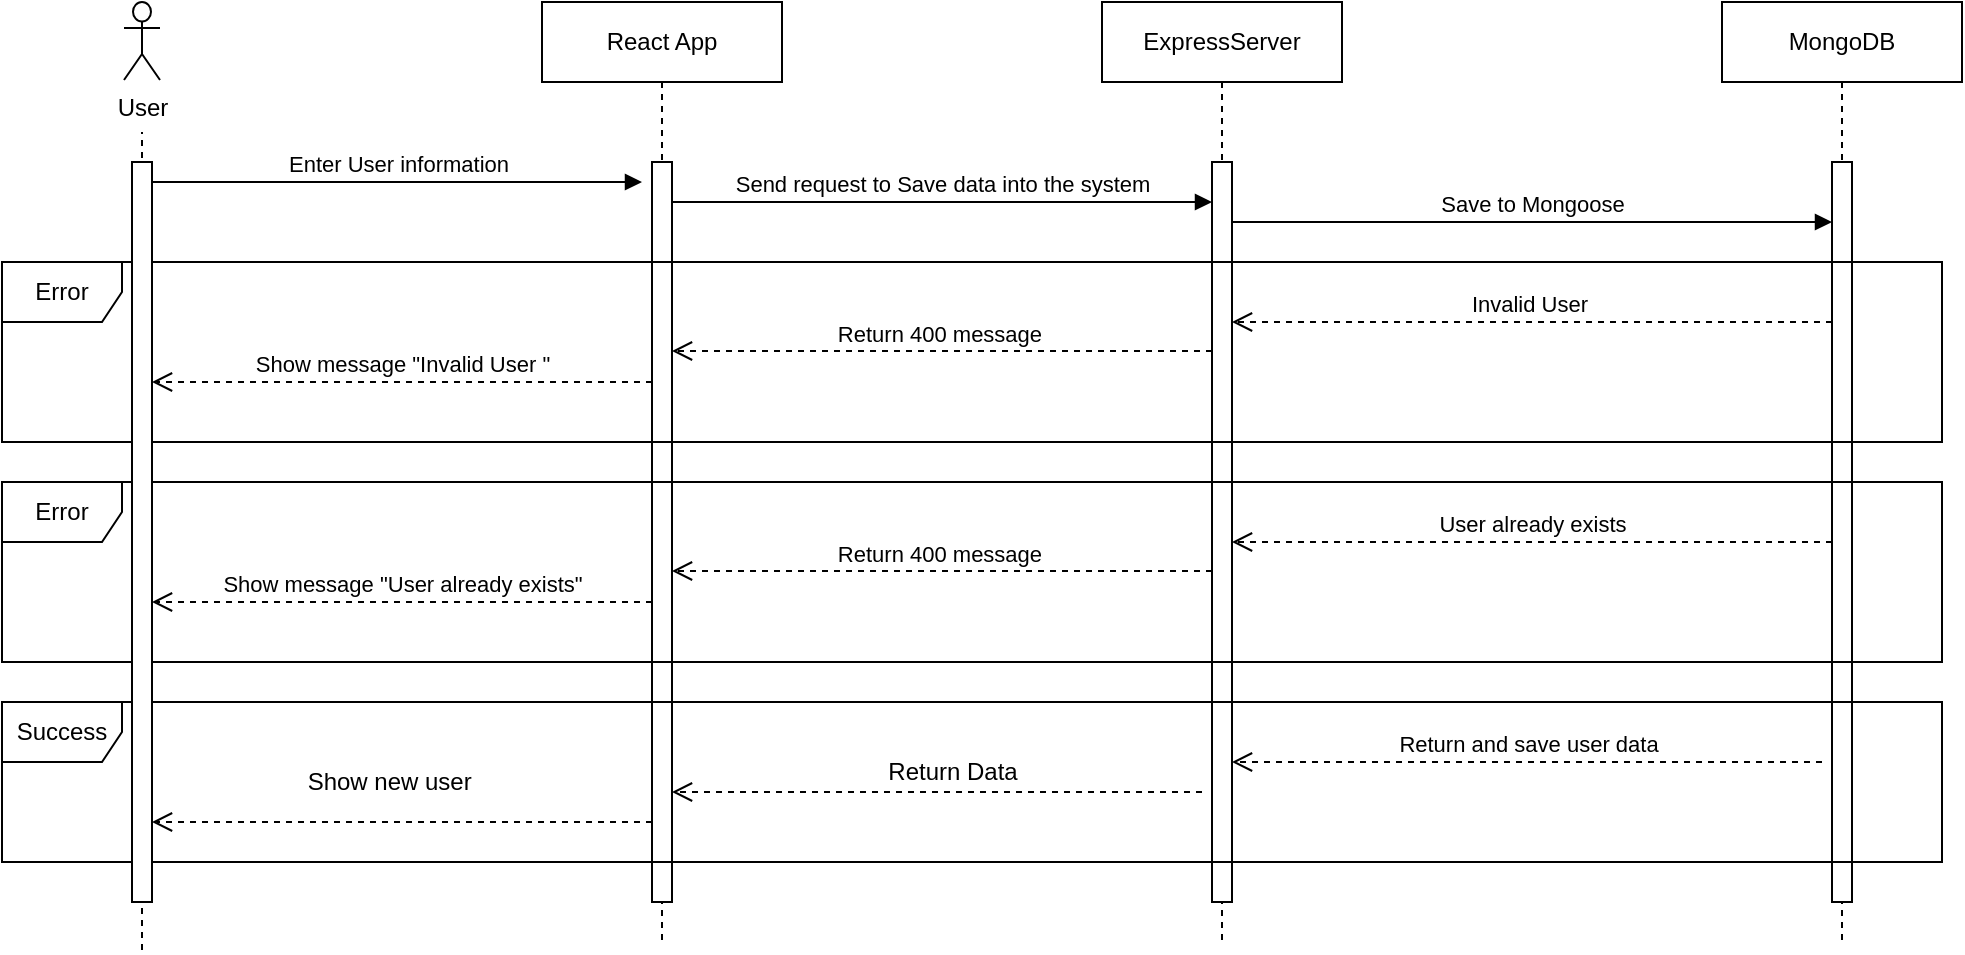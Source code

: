 <mxfile version="24.6.4" type="device" pages="3">
  <diagram name="Register" id="yMp4Iny8yhXQXn8x2ECQ">
    <mxGraphModel dx="493" dy="311" grid="0" gridSize="10" guides="1" tooltips="1" connect="1" arrows="1" fold="1" page="1" pageScale="1" pageWidth="1654" pageHeight="1169" math="0" shadow="0">
      <root>
        <mxCell id="0" />
        <mxCell id="1" parent="0" />
        <mxCell id="mkdkeC1Thzjb7Dv0HHSO-1" value="React App" style="shape=umlLifeline;perimeter=lifelinePerimeter;whiteSpace=wrap;html=1;container=1;dropTarget=0;collapsible=0;recursiveResize=0;outlineConnect=0;portConstraint=eastwest;newEdgeStyle={&quot;curved&quot;:0,&quot;rounded&quot;:0};" parent="1" vertex="1">
          <mxGeometry x="360" y="40" width="120" height="470" as="geometry" />
        </mxCell>
        <mxCell id="mkdkeC1Thzjb7Dv0HHSO-10" value="" style="html=1;points=[[0,0,0,0,5],[0,1,0,0,-5],[1,0,0,0,5],[1,1,0,0,-5]];perimeter=orthogonalPerimeter;outlineConnect=0;targetShapes=umlLifeline;portConstraint=eastwest;newEdgeStyle={&quot;curved&quot;:0,&quot;rounded&quot;:0};" parent="mkdkeC1Thzjb7Dv0HHSO-1" vertex="1">
          <mxGeometry x="55" y="80" width="10" height="370" as="geometry" />
        </mxCell>
        <mxCell id="mkdkeC1Thzjb7Dv0HHSO-3" value="ExpressServer" style="shape=umlLifeline;perimeter=lifelinePerimeter;whiteSpace=wrap;html=1;container=1;dropTarget=0;collapsible=0;recursiveResize=0;outlineConnect=0;portConstraint=eastwest;newEdgeStyle={&quot;curved&quot;:0,&quot;rounded&quot;:0};" parent="1" vertex="1">
          <mxGeometry x="640" y="40" width="120" height="470" as="geometry" />
        </mxCell>
        <mxCell id="mkdkeC1Thzjb7Dv0HHSO-11" value="" style="html=1;points=[[0,0,0,0,5],[0,1,0,0,-5],[1,0,0,0,5],[1,1,0,0,-5]];perimeter=orthogonalPerimeter;outlineConnect=0;targetShapes=umlLifeline;portConstraint=eastwest;newEdgeStyle={&quot;curved&quot;:0,&quot;rounded&quot;:0};" parent="mkdkeC1Thzjb7Dv0HHSO-3" vertex="1">
          <mxGeometry x="55" y="80" width="10" height="370" as="geometry" />
        </mxCell>
        <mxCell id="mkdkeC1Thzjb7Dv0HHSO-5" value="MongoDB" style="shape=umlLifeline;perimeter=lifelinePerimeter;whiteSpace=wrap;html=1;container=1;dropTarget=0;collapsible=0;recursiveResize=0;outlineConnect=0;portConstraint=eastwest;newEdgeStyle={&quot;curved&quot;:0,&quot;rounded&quot;:0};" parent="1" vertex="1">
          <mxGeometry x="950" y="40" width="120" height="470" as="geometry" />
        </mxCell>
        <mxCell id="mkdkeC1Thzjb7Dv0HHSO-12" value="" style="html=1;points=[[0,0,0,0,5],[0,1,0,0,-5],[1,0,0,0,5],[1,1,0,0,-5]];perimeter=orthogonalPerimeter;outlineConnect=0;targetShapes=umlLifeline;portConstraint=eastwest;newEdgeStyle={&quot;curved&quot;:0,&quot;rounded&quot;:0};" parent="mkdkeC1Thzjb7Dv0HHSO-5" vertex="1">
          <mxGeometry x="55" y="80" width="10" height="370" as="geometry" />
        </mxCell>
        <mxCell id="mkdkeC1Thzjb7Dv0HHSO-13" value="Enter User information" style="html=1;verticalAlign=bottom;endArrow=block;curved=0;rounded=0;" parent="1" source="mkdkeC1Thzjb7Dv0HHSO-6" edge="1">
          <mxGeometry width="80" relative="1" as="geometry">
            <mxPoint x="160" y="130" as="sourcePoint" />
            <mxPoint x="410" y="130" as="targetPoint" />
          </mxGeometry>
        </mxCell>
        <mxCell id="mkdkeC1Thzjb7Dv0HHSO-14" value="Send request to Save data into the system" style="html=1;verticalAlign=bottom;endArrow=block;curved=0;rounded=0;" parent="1" edge="1">
          <mxGeometry width="80" relative="1" as="geometry">
            <mxPoint x="425" y="140" as="sourcePoint" />
            <mxPoint x="695" y="140" as="targetPoint" />
          </mxGeometry>
        </mxCell>
        <mxCell id="mkdkeC1Thzjb7Dv0HHSO-15" value="Save to Mongoose" style="html=1;verticalAlign=bottom;endArrow=block;curved=0;rounded=0;" parent="1" edge="1">
          <mxGeometry width="80" relative="1" as="geometry">
            <mxPoint x="705" y="150" as="sourcePoint" />
            <mxPoint x="1005" y="150" as="targetPoint" />
          </mxGeometry>
        </mxCell>
        <mxCell id="mkdkeC1Thzjb7Dv0HHSO-16" value="Success" style="shape=umlFrame;whiteSpace=wrap;html=1;pointerEvents=0;" parent="1" vertex="1">
          <mxGeometry x="90" y="390" width="970" height="80" as="geometry" />
        </mxCell>
        <mxCell id="mkdkeC1Thzjb7Dv0HHSO-17" value="Invalid User&amp;nbsp;" style="html=1;verticalAlign=bottom;endArrow=open;dashed=1;endSize=8;curved=0;rounded=0;" parent="1" edge="1">
          <mxGeometry relative="1" as="geometry">
            <mxPoint x="1005" y="200" as="sourcePoint" />
            <mxPoint x="705" y="200" as="targetPoint" />
            <mxPoint as="offset" />
          </mxGeometry>
        </mxCell>
        <mxCell id="mkdkeC1Thzjb7Dv0HHSO-18" value="Return 400 message&amp;nbsp;" style="html=1;verticalAlign=bottom;endArrow=open;dashed=1;endSize=8;curved=0;rounded=0;" parent="1" edge="1">
          <mxGeometry relative="1" as="geometry">
            <mxPoint x="695" y="214.5" as="sourcePoint" />
            <mxPoint x="425" y="214.5" as="targetPoint" />
            <mxPoint as="offset" />
          </mxGeometry>
        </mxCell>
        <mxCell id="mkdkeC1Thzjb7Dv0HHSO-19" value="Show message &quot;Invalid User &quot;" style="html=1;verticalAlign=bottom;endArrow=open;dashed=1;endSize=8;curved=0;rounded=0;" parent="1" edge="1">
          <mxGeometry relative="1" as="geometry">
            <mxPoint x="415" y="230" as="sourcePoint" />
            <mxPoint x="165" y="230" as="targetPoint" />
            <mxPoint as="offset" />
          </mxGeometry>
        </mxCell>
        <mxCell id="mkdkeC1Thzjb7Dv0HHSO-20" value="Error" style="shape=umlFrame;whiteSpace=wrap;html=1;pointerEvents=0;" parent="1" vertex="1">
          <mxGeometry x="90" y="170" width="970" height="90" as="geometry" />
        </mxCell>
        <mxCell id="mkdkeC1Thzjb7Dv0HHSO-21" value="Return and save user data" style="html=1;verticalAlign=bottom;endArrow=open;dashed=1;endSize=8;curved=0;rounded=0;" parent="1" edge="1">
          <mxGeometry relative="1" as="geometry">
            <mxPoint x="1000" y="420" as="sourcePoint" />
            <mxPoint x="705" y="420" as="targetPoint" />
            <mxPoint as="offset" />
          </mxGeometry>
        </mxCell>
        <mxCell id="mkdkeC1Thzjb7Dv0HHSO-22" value="" style="html=1;verticalAlign=bottom;endArrow=open;dashed=1;endSize=8;curved=0;rounded=0;" parent="1" edge="1">
          <mxGeometry x="0.004" relative="1" as="geometry">
            <mxPoint x="690" y="435" as="sourcePoint" />
            <mxPoint x="425" y="435" as="targetPoint" />
            <mxPoint as="offset" />
          </mxGeometry>
        </mxCell>
        <mxCell id="mkdkeC1Thzjb7Dv0HHSO-23" value="" style="html=1;verticalAlign=bottom;endArrow=open;dashed=1;endSize=8;curved=0;rounded=0;" parent="1" edge="1">
          <mxGeometry x="0.004" relative="1" as="geometry">
            <mxPoint x="415" y="450" as="sourcePoint" />
            <mxPoint x="165" y="450" as="targetPoint" />
            <mxPoint as="offset" />
          </mxGeometry>
        </mxCell>
        <mxCell id="mkdkeC1Thzjb7Dv0HHSO-29" value="User already exists" style="html=1;verticalAlign=bottom;endArrow=open;dashed=1;endSize=8;curved=0;rounded=0;" parent="1" edge="1">
          <mxGeometry relative="1" as="geometry">
            <mxPoint x="1005" y="310" as="sourcePoint" />
            <mxPoint x="705" y="310" as="targetPoint" />
            <mxPoint as="offset" />
          </mxGeometry>
        </mxCell>
        <mxCell id="mkdkeC1Thzjb7Dv0HHSO-30" value="Return 400 message&amp;nbsp;" style="html=1;verticalAlign=bottom;endArrow=open;dashed=1;endSize=8;curved=0;rounded=0;" parent="1" edge="1">
          <mxGeometry relative="1" as="geometry">
            <mxPoint x="695" y="324.5" as="sourcePoint" />
            <mxPoint x="425" y="324.5" as="targetPoint" />
            <mxPoint as="offset" />
          </mxGeometry>
        </mxCell>
        <mxCell id="mkdkeC1Thzjb7Dv0HHSO-31" value="Show message &quot;User already exists&quot;" style="html=1;verticalAlign=bottom;endArrow=open;dashed=1;endSize=8;curved=0;rounded=0;" parent="1" edge="1">
          <mxGeometry relative="1" as="geometry">
            <mxPoint x="415" y="340" as="sourcePoint" />
            <mxPoint x="165" y="340" as="targetPoint" />
            <mxPoint as="offset" />
          </mxGeometry>
        </mxCell>
        <mxCell id="mkdkeC1Thzjb7Dv0HHSO-32" value="Error" style="shape=umlFrame;whiteSpace=wrap;html=1;pointerEvents=0;" parent="1" vertex="1">
          <mxGeometry x="90" y="280" width="970" height="90" as="geometry" />
        </mxCell>
        <mxCell id="mkdkeC1Thzjb7Dv0HHSO-33" value="Show new user&amp;nbsp;" style="text;html=1;align=center;verticalAlign=middle;resizable=0;points=[];autosize=1;strokeColor=none;fillColor=none;" parent="1" vertex="1">
          <mxGeometry x="230" y="415" width="110" height="30" as="geometry" />
        </mxCell>
        <mxCell id="mkdkeC1Thzjb7Dv0HHSO-34" value="Return Data" style="text;html=1;align=center;verticalAlign=middle;resizable=0;points=[];autosize=1;strokeColor=none;fillColor=none;" parent="1" vertex="1">
          <mxGeometry x="520" y="410" width="90" height="30" as="geometry" />
        </mxCell>
        <mxCell id="kjJfZWDyVKk-EB3Ob07S-21" value="" style="group" parent="1" vertex="1" connectable="0">
          <mxGeometry x="151" y="40" width="18" height="474" as="geometry" />
        </mxCell>
        <mxCell id="kjJfZWDyVKk-EB3Ob07S-12" value="" style="endArrow=none;dashed=1;html=1;rounded=0;" parent="kjJfZWDyVKk-EB3Ob07S-21" edge="1">
          <mxGeometry width="50" height="50" relative="1" as="geometry">
            <mxPoint x="9" y="474" as="sourcePoint" />
            <mxPoint x="9" y="65" as="targetPoint" />
          </mxGeometry>
        </mxCell>
        <mxCell id="kjJfZWDyVKk-EB3Ob07S-13" value="User" style="shape=umlActor;verticalLabelPosition=bottom;verticalAlign=top;html=1;outlineConnect=0;" parent="kjJfZWDyVKk-EB3Ob07S-21" vertex="1">
          <mxGeometry width="18" height="39" as="geometry" />
        </mxCell>
        <mxCell id="mkdkeC1Thzjb7Dv0HHSO-6" value="" style="html=1;points=[[0,0,0,0,5],[0,1,0,0,-5],[1,0,0,0,5],[1,1,0,0,-5]];perimeter=orthogonalPerimeter;outlineConnect=0;targetShapes=umlLifeline;portConstraint=eastwest;newEdgeStyle={&quot;curved&quot;:0,&quot;rounded&quot;:0};" parent="1" vertex="1">
          <mxGeometry x="155" y="120" width="10" height="370" as="geometry" />
        </mxCell>
      </root>
    </mxGraphModel>
  </diagram>
  <diagram id="VCBc-rX5hFzYD21G0lE8" name="Get User">
    <mxGraphModel dx="1036" dy="654" grid="1" gridSize="10" guides="1" tooltips="1" connect="1" arrows="1" fold="1" page="1" pageScale="1" pageWidth="1654" pageHeight="1169" math="0" shadow="0">
      <root>
        <mxCell id="0" />
        <mxCell id="1" parent="0" />
        <mxCell id="70kj1kvguR-MJAAP0rIP-1" value="React App" style="shape=umlLifeline;perimeter=lifelinePerimeter;whiteSpace=wrap;html=1;container=1;dropTarget=0;collapsible=0;recursiveResize=0;outlineConnect=0;portConstraint=eastwest;newEdgeStyle={&quot;curved&quot;:0,&quot;rounded&quot;:0};" parent="1" vertex="1">
          <mxGeometry x="360" y="40" width="120" height="360" as="geometry" />
        </mxCell>
        <mxCell id="70kj1kvguR-MJAAP0rIP-2" value="" style="html=1;points=[[0,0,0,0,5],[0,1,0,0,-5],[1,0,0,0,5],[1,1,0,0,-5]];perimeter=orthogonalPerimeter;outlineConnect=0;targetShapes=umlLifeline;portConstraint=eastwest;newEdgeStyle={&quot;curved&quot;:0,&quot;rounded&quot;:0};" parent="70kj1kvguR-MJAAP0rIP-1" vertex="1">
          <mxGeometry x="55" y="80" width="10" height="270" as="geometry" />
        </mxCell>
        <mxCell id="70kj1kvguR-MJAAP0rIP-5" value="ExpressServer" style="shape=umlLifeline;perimeter=lifelinePerimeter;whiteSpace=wrap;html=1;container=1;dropTarget=0;collapsible=0;recursiveResize=0;outlineConnect=0;portConstraint=eastwest;newEdgeStyle={&quot;curved&quot;:0,&quot;rounded&quot;:0};" parent="1" vertex="1">
          <mxGeometry x="640" y="40" width="120" height="360" as="geometry" />
        </mxCell>
        <mxCell id="70kj1kvguR-MJAAP0rIP-6" value="" style="html=1;points=[[0,0,0,0,5],[0,1,0,0,-5],[1,0,0,0,5],[1,1,0,0,-5]];perimeter=orthogonalPerimeter;outlineConnect=0;targetShapes=umlLifeline;portConstraint=eastwest;newEdgeStyle={&quot;curved&quot;:0,&quot;rounded&quot;:0};" parent="70kj1kvguR-MJAAP0rIP-5" vertex="1">
          <mxGeometry x="55" y="80" width="10" height="270" as="geometry" />
        </mxCell>
        <mxCell id="70kj1kvguR-MJAAP0rIP-7" value="MongoDB" style="shape=umlLifeline;perimeter=lifelinePerimeter;whiteSpace=wrap;html=1;container=1;dropTarget=0;collapsible=0;recursiveResize=0;outlineConnect=0;portConstraint=eastwest;newEdgeStyle={&quot;curved&quot;:0,&quot;rounded&quot;:0};" parent="1" vertex="1">
          <mxGeometry x="950" y="40" width="120" height="360" as="geometry" />
        </mxCell>
        <mxCell id="70kj1kvguR-MJAAP0rIP-8" value="" style="html=1;points=[[0,0,0,0,5],[0,1,0,0,-5],[1,0,0,0,5],[1,1,0,0,-5]];perimeter=orthogonalPerimeter;outlineConnect=0;targetShapes=umlLifeline;portConstraint=eastwest;newEdgeStyle={&quot;curved&quot;:0,&quot;rounded&quot;:0};" parent="70kj1kvguR-MJAAP0rIP-7" vertex="1">
          <mxGeometry x="55" y="80" width="10" height="270" as="geometry" />
        </mxCell>
        <mxCell id="70kj1kvguR-MJAAP0rIP-9" value="" style="html=1;verticalAlign=bottom;endArrow=block;curved=0;rounded=0;" parent="1" edge="1">
          <mxGeometry width="80" relative="1" as="geometry">
            <mxPoint x="165" y="130" as="sourcePoint" />
            <mxPoint x="415" y="130" as="targetPoint" />
          </mxGeometry>
        </mxCell>
        <mxCell id="70kj1kvguR-MJAAP0rIP-10" value="" style="html=1;verticalAlign=bottom;endArrow=block;curved=0;rounded=0;" parent="1" edge="1">
          <mxGeometry width="80" relative="1" as="geometry">
            <mxPoint x="425" y="140" as="sourcePoint" />
            <mxPoint x="695" y="140" as="targetPoint" />
          </mxGeometry>
        </mxCell>
        <mxCell id="70kj1kvguR-MJAAP0rIP-11" value="" style="html=1;verticalAlign=bottom;endArrow=block;curved=0;rounded=0;" parent="1" edge="1">
          <mxGeometry width="80" relative="1" as="geometry">
            <mxPoint x="705" y="150" as="sourcePoint" />
            <mxPoint x="1005" y="150" as="targetPoint" />
          </mxGeometry>
        </mxCell>
        <mxCell id="70kj1kvguR-MJAAP0rIP-12" value="Success" style="shape=umlFrame;whiteSpace=wrap;html=1;pointerEvents=0;" parent="1" vertex="1">
          <mxGeometry x="90" y="280" width="970" height="80" as="geometry" />
        </mxCell>
        <mxCell id="70kj1kvguR-MJAAP0rIP-13" value="" style="html=1;verticalAlign=bottom;endArrow=open;dashed=1;endSize=8;curved=0;rounded=0;" parent="1" edge="1">
          <mxGeometry relative="1" as="geometry">
            <mxPoint x="1005" y="200" as="sourcePoint" />
            <mxPoint x="705" y="200" as="targetPoint" />
            <mxPoint as="offset" />
          </mxGeometry>
        </mxCell>
        <mxCell id="70kj1kvguR-MJAAP0rIP-14" value="" style="html=1;verticalAlign=bottom;endArrow=open;dashed=1;endSize=8;curved=0;rounded=0;" parent="1" edge="1">
          <mxGeometry relative="1" as="geometry">
            <mxPoint x="695" y="214.5" as="sourcePoint" />
            <mxPoint x="425" y="214.5" as="targetPoint" />
            <mxPoint as="offset" />
          </mxGeometry>
        </mxCell>
        <mxCell id="70kj1kvguR-MJAAP0rIP-15" value="" style="html=1;verticalAlign=bottom;endArrow=open;dashed=1;endSize=8;curved=0;rounded=0;" parent="1" edge="1">
          <mxGeometry relative="1" as="geometry">
            <mxPoint x="415" y="230" as="sourcePoint" />
            <mxPoint x="165" y="230" as="targetPoint" />
            <mxPoint as="offset" />
          </mxGeometry>
        </mxCell>
        <mxCell id="70kj1kvguR-MJAAP0rIP-16" value="Error" style="shape=umlFrame;whiteSpace=wrap;html=1;pointerEvents=0;" parent="1" vertex="1">
          <mxGeometry x="90" y="170" width="970" height="90" as="geometry" />
        </mxCell>
        <mxCell id="70kj1kvguR-MJAAP0rIP-17" value="" style="html=1;verticalAlign=bottom;endArrow=open;dashed=1;endSize=8;curved=0;rounded=0;" parent="1" edge="1">
          <mxGeometry relative="1" as="geometry">
            <mxPoint x="1000" y="310" as="sourcePoint" />
            <mxPoint x="705" y="310" as="targetPoint" />
            <mxPoint as="offset" />
          </mxGeometry>
        </mxCell>
        <mxCell id="70kj1kvguR-MJAAP0rIP-18" value="" style="html=1;verticalAlign=bottom;endArrow=open;dashed=1;endSize=8;curved=0;rounded=0;" parent="1" edge="1">
          <mxGeometry x="0.004" relative="1" as="geometry">
            <mxPoint x="690" y="325" as="sourcePoint" />
            <mxPoint x="425" y="325" as="targetPoint" />
            <mxPoint as="offset" />
          </mxGeometry>
        </mxCell>
        <mxCell id="70kj1kvguR-MJAAP0rIP-19" value="" style="html=1;verticalAlign=bottom;endArrow=open;dashed=1;endSize=8;curved=0;rounded=0;" parent="1" edge="1">
          <mxGeometry x="0.004" relative="1" as="geometry">
            <mxPoint x="415" y="340" as="sourcePoint" />
            <mxPoint x="165" y="340" as="targetPoint" />
            <mxPoint as="offset" />
          </mxGeometry>
        </mxCell>
        <mxCell id="wCMJwHmzkPfxmg7MYx_E-1" value="Send GET request for search user&amp;nbsp;" style="text;html=1;align=center;verticalAlign=middle;resizable=0;points=[];autosize=1;strokeColor=none;fillColor=none;" parent="1" vertex="1">
          <mxGeometry x="450" y="118" width="210" height="30" as="geometry" />
        </mxCell>
        <mxCell id="wCMJwHmzkPfxmg7MYx_E-2" value="Search DB using Mongoose DB" style="text;html=1;align=center;verticalAlign=middle;resizable=0;points=[];autosize=1;strokeColor=none;fillColor=none;" parent="1" vertex="1">
          <mxGeometry x="760" y="130" width="190" height="30" as="geometry" />
        </mxCell>
        <mxCell id="wCMJwHmzkPfxmg7MYx_E-3" value="Enter the name or user ID to search" style="text;html=1;align=center;verticalAlign=middle;resizable=0;points=[];autosize=1;strokeColor=none;fillColor=none;" parent="1" vertex="1">
          <mxGeometry x="180" y="108" width="210" height="30" as="geometry" />
        </mxCell>
        <mxCell id="wCMJwHmzkPfxmg7MYx_E-5" value="Return nothing" style="text;html=1;align=center;verticalAlign=middle;resizable=0;points=[];autosize=1;strokeColor=none;fillColor=none;" parent="1" vertex="1">
          <mxGeometry x="817" y="175" width="100" height="30" as="geometry" />
        </mxCell>
        <mxCell id="wCMJwHmzkPfxmg7MYx_E-7" value="Return 500 message" style="text;html=1;align=center;verticalAlign=middle;resizable=0;points=[];autosize=1;strokeColor=none;fillColor=none;" parent="1" vertex="1">
          <mxGeometry x="490" y="190" width="130" height="30" as="geometry" />
        </mxCell>
        <mxCell id="wCMJwHmzkPfxmg7MYx_E-8" value="Show message User not found" style="text;html=1;align=center;verticalAlign=middle;resizable=0;points=[];autosize=1;strokeColor=none;fillColor=none;" parent="1" vertex="1">
          <mxGeometry x="190" y="205" width="190" height="30" as="geometry" />
        </mxCell>
        <mxCell id="wCMJwHmzkPfxmg7MYx_E-9" value="Return User data" style="text;html=1;align=center;verticalAlign=middle;resizable=0;points=[];autosize=1;strokeColor=none;fillColor=none;" parent="1" vertex="1">
          <mxGeometry x="817" y="288" width="110" height="30" as="geometry" />
        </mxCell>
        <mxCell id="wCMJwHmzkPfxmg7MYx_E-10" value="Return user data" style="text;html=1;align=center;verticalAlign=middle;resizable=0;points=[];autosize=1;strokeColor=none;fillColor=none;" parent="1" vertex="1">
          <mxGeometry x="485" y="298" width="110" height="30" as="geometry" />
        </mxCell>
        <mxCell id="wCMJwHmzkPfxmg7MYx_E-11" value="Show user data" style="text;html=1;align=center;verticalAlign=middle;resizable=0;points=[];autosize=1;strokeColor=none;fillColor=none;" parent="1" vertex="1">
          <mxGeometry x="215" y="308" width="110" height="30" as="geometry" />
        </mxCell>
        <mxCell id="nWCfA-ogOjWE5Mx9GdAW-1" value="" style="group" parent="1" vertex="1" connectable="0">
          <mxGeometry x="151" y="40" width="18" height="360" as="geometry" />
        </mxCell>
        <mxCell id="nWCfA-ogOjWE5Mx9GdAW-3" value="User" style="shape=umlActor;verticalLabelPosition=bottom;verticalAlign=top;html=1;outlineConnect=0;" parent="nWCfA-ogOjWE5Mx9GdAW-1" vertex="1">
          <mxGeometry width="18" height="29.62" as="geometry" />
        </mxCell>
        <mxCell id="nWCfA-ogOjWE5Mx9GdAW-2" value="" style="endArrow=none;dashed=1;html=1;rounded=0;" parent="nWCfA-ogOjWE5Mx9GdAW-1" edge="1">
          <mxGeometry width="50" height="50" relative="1" as="geometry">
            <mxPoint x="9" y="360" as="sourcePoint" />
            <mxPoint x="9" y="49.367" as="targetPoint" />
          </mxGeometry>
        </mxCell>
        <mxCell id="70kj1kvguR-MJAAP0rIP-4" value="" style="html=1;points=[[0,0,0,0,5],[0,1,0,0,-5],[1,0,0,0,5],[1,1,0,0,-5]];perimeter=orthogonalPerimeter;outlineConnect=0;targetShapes=umlLifeline;portConstraint=eastwest;newEdgeStyle={&quot;curved&quot;:0,&quot;rounded&quot;:0};" parent="1" vertex="1">
          <mxGeometry x="155" y="120" width="10" height="270" as="geometry" />
        </mxCell>
      </root>
    </mxGraphModel>
  </diagram>
  <diagram id="vbw58_-sxPD5t3DXRFcV" name="Update profile">
    <mxGraphModel dx="1036" dy="654" grid="1" gridSize="10" guides="1" tooltips="1" connect="1" arrows="1" fold="1" page="1" pageScale="1" pageWidth="1654" pageHeight="1169" math="0" shadow="0">
      <root>
        <mxCell id="0" />
        <mxCell id="1" parent="0" />
        <mxCell id="_Nmsz24qoyPkyeklQdXp-1" value="React App" style="shape=umlLifeline;perimeter=lifelinePerimeter;whiteSpace=wrap;html=1;container=1;dropTarget=0;collapsible=0;recursiveResize=0;outlineConnect=0;portConstraint=eastwest;newEdgeStyle={&quot;curved&quot;:0,&quot;rounded&quot;:0};" parent="1" vertex="1">
          <mxGeometry x="360" y="40" width="120" height="680" as="geometry" />
        </mxCell>
        <mxCell id="_Nmsz24qoyPkyeklQdXp-2" value="" style="html=1;points=[[0,0,0,0,5],[0,1,0,0,-5],[1,0,0,0,5],[1,1,0,0,-5]];perimeter=orthogonalPerimeter;outlineConnect=0;targetShapes=umlLifeline;portConstraint=eastwest;newEdgeStyle={&quot;curved&quot;:0,&quot;rounded&quot;:0};" parent="_Nmsz24qoyPkyeklQdXp-1" vertex="1">
          <mxGeometry x="55" y="80" width="10" height="580" as="geometry" />
        </mxCell>
        <mxCell id="_Nmsz24qoyPkyeklQdXp-5" value="ExpressServer" style="shape=umlLifeline;perimeter=lifelinePerimeter;whiteSpace=wrap;html=1;container=1;dropTarget=0;collapsible=0;recursiveResize=0;outlineConnect=0;portConstraint=eastwest;newEdgeStyle={&quot;curved&quot;:0,&quot;rounded&quot;:0};" parent="1" vertex="1">
          <mxGeometry x="640" y="40" width="120" height="680" as="geometry" />
        </mxCell>
        <mxCell id="_Nmsz24qoyPkyeklQdXp-6" value="" style="html=1;points=[[0,0,0,0,5],[0,1,0,0,-5],[1,0,0,0,5],[1,1,0,0,-5]];perimeter=orthogonalPerimeter;outlineConnect=0;targetShapes=umlLifeline;portConstraint=eastwest;newEdgeStyle={&quot;curved&quot;:0,&quot;rounded&quot;:0};" parent="_Nmsz24qoyPkyeklQdXp-5" vertex="1">
          <mxGeometry x="55" y="80" width="10" height="570" as="geometry" />
        </mxCell>
        <mxCell id="_Nmsz24qoyPkyeklQdXp-7" value="MongoDB" style="shape=umlLifeline;perimeter=lifelinePerimeter;whiteSpace=wrap;html=1;container=1;dropTarget=0;collapsible=0;recursiveResize=0;outlineConnect=0;portConstraint=eastwest;newEdgeStyle={&quot;curved&quot;:0,&quot;rounded&quot;:0};" parent="1" vertex="1">
          <mxGeometry x="950" y="40" width="120" height="680" as="geometry" />
        </mxCell>
        <mxCell id="_Nmsz24qoyPkyeklQdXp-8" value="" style="html=1;points=[[0,0,0,0,5],[0,1,0,0,-5],[1,0,0,0,5],[1,1,0,0,-5]];perimeter=orthogonalPerimeter;outlineConnect=0;targetShapes=umlLifeline;portConstraint=eastwest;newEdgeStyle={&quot;curved&quot;:0,&quot;rounded&quot;:0};" parent="_Nmsz24qoyPkyeklQdXp-7" vertex="1">
          <mxGeometry x="55" y="80" width="10" height="570" as="geometry" />
        </mxCell>
        <mxCell id="_Nmsz24qoyPkyeklQdXp-9" value="" style="html=1;verticalAlign=bottom;endArrow=block;curved=0;rounded=0;" parent="1" source="_Nmsz24qoyPkyeklQdXp-4" edge="1">
          <mxGeometry width="80" relative="1" as="geometry">
            <mxPoint x="160" y="130" as="sourcePoint" />
            <mxPoint x="410" y="130" as="targetPoint" />
          </mxGeometry>
        </mxCell>
        <mxCell id="_Nmsz24qoyPkyeklQdXp-10" value="" style="html=1;verticalAlign=bottom;endArrow=block;curved=0;rounded=0;" parent="1" edge="1">
          <mxGeometry width="80" relative="1" as="geometry">
            <mxPoint x="425" y="140" as="sourcePoint" />
            <mxPoint x="695" y="140" as="targetPoint" />
          </mxGeometry>
        </mxCell>
        <mxCell id="_Nmsz24qoyPkyeklQdXp-11" value="" style="html=1;verticalAlign=bottom;endArrow=block;curved=0;rounded=0;" parent="1" edge="1">
          <mxGeometry width="80" relative="1" as="geometry">
            <mxPoint x="705" y="150" as="sourcePoint" />
            <mxPoint x="1005" y="150" as="targetPoint" />
          </mxGeometry>
        </mxCell>
        <mxCell id="_Nmsz24qoyPkyeklQdXp-12" value="Success" style="shape=umlFrame;whiteSpace=wrap;html=1;pointerEvents=0;" parent="1" vertex="1">
          <mxGeometry x="90" y="390" width="970" height="80" as="geometry" />
        </mxCell>
        <mxCell id="_Nmsz24qoyPkyeklQdXp-13" value="" style="html=1;verticalAlign=bottom;endArrow=open;dashed=1;endSize=8;curved=0;rounded=0;" parent="1" edge="1">
          <mxGeometry relative="1" as="geometry">
            <mxPoint x="1005" y="200" as="sourcePoint" />
            <mxPoint x="705" y="200" as="targetPoint" />
            <mxPoint as="offset" />
          </mxGeometry>
        </mxCell>
        <mxCell id="_Nmsz24qoyPkyeklQdXp-14" value="" style="html=1;verticalAlign=bottom;endArrow=open;dashed=1;endSize=8;curved=0;rounded=0;" parent="1" edge="1">
          <mxGeometry relative="1" as="geometry">
            <mxPoint x="695" y="214.5" as="sourcePoint" />
            <mxPoint x="425" y="214.5" as="targetPoint" />
            <mxPoint as="offset" />
          </mxGeometry>
        </mxCell>
        <mxCell id="_Nmsz24qoyPkyeklQdXp-15" value="" style="html=1;verticalAlign=bottom;endArrow=open;dashed=1;endSize=8;curved=0;rounded=0;" parent="1" edge="1">
          <mxGeometry relative="1" as="geometry">
            <mxPoint x="415" y="230" as="sourcePoint" />
            <mxPoint x="165" y="230" as="targetPoint" />
            <mxPoint as="offset" />
          </mxGeometry>
        </mxCell>
        <mxCell id="_Nmsz24qoyPkyeklQdXp-16" value="Error" style="shape=umlFrame;whiteSpace=wrap;html=1;pointerEvents=0;" parent="1" vertex="1">
          <mxGeometry x="90" y="170" width="970" height="90" as="geometry" />
        </mxCell>
        <mxCell id="_Nmsz24qoyPkyeklQdXp-17" value="" style="html=1;verticalAlign=bottom;endArrow=open;dashed=1;endSize=8;curved=0;rounded=0;" parent="1" edge="1">
          <mxGeometry relative="1" as="geometry">
            <mxPoint x="1000" y="420" as="sourcePoint" />
            <mxPoint x="705" y="420" as="targetPoint" />
            <mxPoint as="offset" />
          </mxGeometry>
        </mxCell>
        <mxCell id="_Nmsz24qoyPkyeklQdXp-18" value="" style="html=1;verticalAlign=bottom;endArrow=open;dashed=1;endSize=8;curved=0;rounded=0;" parent="1" edge="1">
          <mxGeometry x="0.004" relative="1" as="geometry">
            <mxPoint x="690" y="435" as="sourcePoint" />
            <mxPoint x="425" y="435" as="targetPoint" />
            <mxPoint as="offset" />
          </mxGeometry>
        </mxCell>
        <mxCell id="_Nmsz24qoyPkyeklQdXp-19" value="" style="html=1;verticalAlign=bottom;endArrow=open;dashed=1;endSize=8;curved=0;rounded=0;" parent="1" edge="1">
          <mxGeometry x="0.004" relative="1" as="geometry">
            <mxPoint x="415" y="450" as="sourcePoint" />
            <mxPoint x="165" y="450" as="targetPoint" />
            <mxPoint as="offset" />
          </mxGeometry>
        </mxCell>
        <mxCell id="_Nmsz24qoyPkyeklQdXp-20" value="" style="html=1;verticalAlign=bottom;endArrow=open;dashed=1;endSize=8;curved=0;rounded=0;" parent="1" edge="1">
          <mxGeometry relative="1" as="geometry">
            <mxPoint x="1005" y="310" as="sourcePoint" />
            <mxPoint x="705" y="310" as="targetPoint" />
            <mxPoint as="offset" />
          </mxGeometry>
        </mxCell>
        <mxCell id="_Nmsz24qoyPkyeklQdXp-21" value="" style="html=1;verticalAlign=bottom;endArrow=open;dashed=1;endSize=8;curved=0;rounded=0;" parent="1" edge="1">
          <mxGeometry relative="1" as="geometry">
            <mxPoint x="695" y="324.5" as="sourcePoint" />
            <mxPoint x="425" y="324.5" as="targetPoint" />
            <mxPoint as="offset" />
          </mxGeometry>
        </mxCell>
        <mxCell id="_Nmsz24qoyPkyeklQdXp-22" value="" style="html=1;verticalAlign=bottom;endArrow=open;dashed=1;endSize=8;curved=0;rounded=0;" parent="1" edge="1">
          <mxGeometry relative="1" as="geometry">
            <mxPoint x="415" y="340" as="sourcePoint" />
            <mxPoint x="165" y="340" as="targetPoint" />
            <mxPoint as="offset" />
          </mxGeometry>
        </mxCell>
        <mxCell id="_Nmsz24qoyPkyeklQdXp-23" value="Error" style="shape=umlFrame;whiteSpace=wrap;html=1;pointerEvents=0;" parent="1" vertex="1">
          <mxGeometry x="90" y="280" width="970" height="90" as="geometry" />
        </mxCell>
        <mxCell id="81e7g45yMVV5qbnHAmbN-1" value="Search for the user id&amp;nbsp;" style="text;html=1;align=center;verticalAlign=middle;resizable=0;points=[];autosize=1;strokeColor=none;fillColor=none;" parent="1" vertex="1">
          <mxGeometry x="220" y="100" width="140" height="30" as="geometry" />
        </mxCell>
        <mxCell id="81e7g45yMVV5qbnHAmbN-2" value="Send GET request for search User" style="text;html=1;align=center;verticalAlign=middle;resizable=0;points=[];autosize=1;strokeColor=none;fillColor=none;" parent="1" vertex="1">
          <mxGeometry x="460" y="118" width="210" height="30" as="geometry" />
        </mxCell>
        <mxCell id="81e7g45yMVV5qbnHAmbN-3" value="Search using MongooseDB" style="text;html=1;align=center;verticalAlign=middle;resizable=0;points=[];autosize=1;strokeColor=none;fillColor=none;" parent="1" vertex="1">
          <mxGeometry x="770" y="130" width="170" height="30" as="geometry" />
        </mxCell>
        <mxCell id="81e7g45yMVV5qbnHAmbN-4" value="User not found" style="text;html=1;align=center;verticalAlign=middle;resizable=0;points=[];autosize=1;strokeColor=none;fillColor=none;" parent="1" vertex="1">
          <mxGeometry x="810" y="178" width="100" height="30" as="geometry" />
        </mxCell>
        <mxCell id="JlN6lTPLt_rXRXps6mRs-1" value="Return 400 message" style="text;html=1;align=center;verticalAlign=middle;resizable=0;points=[];autosize=1;strokeColor=none;fillColor=none;" parent="1" vertex="1">
          <mxGeometry x="490" y="190" width="130" height="30" as="geometry" />
        </mxCell>
        <mxCell id="_aymsFWibI5NVflbn7dY-1" value="&lt;span style=&quot;color: rgb(0, 0, 0); font-family: Helvetica; font-size: 12px; font-style: normal; font-variant-ligatures: normal; font-variant-caps: normal; font-weight: 400; letter-spacing: normal; orphans: 2; text-align: center; text-indent: 0px; text-transform: none; widows: 2; word-spacing: 0px; -webkit-text-stroke-width: 0px; white-space: nowrap; background-color: rgb(251, 251, 251); text-decoration-thickness: initial; text-decoration-style: initial; text-decoration-color: initial; display: inline !important; float: none;&quot;&gt;Show message &quot;User not found&quot;&lt;/span&gt;" style="text;whiteSpace=wrap;html=1;" parent="1" vertex="1">
          <mxGeometry x="210" y="208" width="200" height="40" as="geometry" />
        </mxCell>
        <mxCell id="_aymsFWibI5NVflbn7dY-2" value="User does not match" style="text;html=1;align=center;verticalAlign=middle;resizable=0;points=[];autosize=1;strokeColor=none;fillColor=none;" parent="1" vertex="1">
          <mxGeometry x="790" y="280" width="130" height="30" as="geometry" />
        </mxCell>
        <mxCell id="_aymsFWibI5NVflbn7dY-3" value="&lt;span style=&quot;color: rgb(0, 0, 0); font-family: Helvetica; font-size: 12px; font-style: normal; font-variant-ligatures: normal; font-variant-caps: normal; font-weight: 400; letter-spacing: normal; orphans: 2; text-align: center; text-indent: 0px; text-transform: none; widows: 2; word-spacing: 0px; -webkit-text-stroke-width: 0px; white-space: nowrap; background-color: rgb(251, 251, 251); text-decoration-thickness: initial; text-decoration-style: initial; text-decoration-color: initial; display: inline !important; float: none;&quot;&gt;Return 400 message&lt;/span&gt;" style="text;whiteSpace=wrap;html=1;" parent="1" vertex="1">
          <mxGeometry x="500" y="300" width="140" height="40" as="geometry" />
        </mxCell>
        <mxCell id="_aymsFWibI5NVflbn7dY-4" value="&lt;span style=&quot;color: rgb(0, 0, 0); font-family: Helvetica; font-size: 12px; font-style: normal; font-variant-ligatures: normal; font-variant-caps: normal; font-weight: 400; letter-spacing: normal; orphans: 2; text-align: center; text-indent: 0px; text-transform: none; widows: 2; word-spacing: 0px; -webkit-text-stroke-width: 0px; white-space: nowrap; background-color: rgb(251, 251, 251); text-decoration-thickness: initial; text-decoration-style: initial; text-decoration-color: initial; display: inline !important; float: none;&quot;&gt;Show message &quot;You can&#39;t update other user&quot;&lt;/span&gt;" style="text;whiteSpace=wrap;html=1;" parent="1" vertex="1">
          <mxGeometry x="170" y="310" width="130" height="40" as="geometry" />
        </mxCell>
        <mxCell id="aJ_uKyIMtnOu50OWrEuA-1" value="Return User data" style="text;html=1;align=center;verticalAlign=middle;resizable=0;points=[];autosize=1;strokeColor=none;fillColor=none;" parent="1" vertex="1">
          <mxGeometry x="800" y="400" width="110" height="30" as="geometry" />
        </mxCell>
        <mxCell id="RFS4wvJKG-pdR5CPGKdz-1" value="Return user data" style="text;html=1;align=center;verticalAlign=middle;resizable=0;points=[];autosize=1;strokeColor=none;fillColor=none;" parent="1" vertex="1">
          <mxGeometry x="500" y="400" width="110" height="30" as="geometry" />
        </mxCell>
        <mxCell id="kCbw-4jl1rDFVlhi7kds-1" value="Show user data" style="text;html=1;align=center;verticalAlign=middle;resizable=0;points=[];autosize=1;strokeColor=none;fillColor=none;" parent="1" vertex="1">
          <mxGeometry x="230" y="420" width="110" height="30" as="geometry" />
        </mxCell>
        <mxCell id="yQPBnmA1H7McmvUqSmMC-1" value="" style="html=1;verticalAlign=bottom;endArrow=block;curved=0;rounded=0;" parent="1" edge="1">
          <mxGeometry width="80" relative="1" as="geometry">
            <mxPoint x="167.5" y="520" as="sourcePoint" />
            <mxPoint x="412.5" y="520" as="targetPoint" />
          </mxGeometry>
        </mxCell>
        <mxCell id="yQPBnmA1H7McmvUqSmMC-3" value="" style="html=1;verticalAlign=bottom;endArrow=block;curved=0;rounded=0;" parent="1" edge="1">
          <mxGeometry width="80" relative="1" as="geometry">
            <mxPoint x="430" y="540" as="sourcePoint" />
            <mxPoint x="690" y="540" as="targetPoint" />
          </mxGeometry>
        </mxCell>
        <mxCell id="yQPBnmA1H7McmvUqSmMC-5" value="" style="html=1;verticalAlign=bottom;endArrow=block;curved=0;rounded=0;" parent="1" edge="1">
          <mxGeometry width="80" relative="1" as="geometry">
            <mxPoint x="705" y="560" as="sourcePoint" />
            <mxPoint x="1005" y="560" as="targetPoint" />
          </mxGeometry>
        </mxCell>
        <mxCell id="yQPBnmA1H7McmvUqSmMC-6" value="Enter editing information, click Save" style="text;whiteSpace=wrap;" parent="1" vertex="1">
          <mxGeometry x="190" y="490" width="220" height="40" as="geometry" />
        </mxCell>
        <mxCell id="yQPBnmA1H7McmvUqSmMC-7" value="&lt;span style=&quot;color: rgb(0, 0, 0); font-family: Helvetica; font-size: 12px; font-style: normal; font-variant-ligatures: normal; font-variant-caps: normal; font-weight: 400; letter-spacing: normal; orphans: 2; text-align: center; text-indent: 0px; text-transform: none; widows: 2; word-spacing: 0px; -webkit-text-stroke-width: 0px; white-space: nowrap; background-color: rgb(251, 251, 251); text-decoration-thickness: initial; text-decoration-style: initial; text-decoration-color: initial; display: inline !important; float: none;&quot;&gt;Send PUT request for update User&lt;/span&gt;" style="text;whiteSpace=wrap;html=1;" parent="1" vertex="1">
          <mxGeometry x="460" y="510" width="220" height="40" as="geometry" />
        </mxCell>
        <mxCell id="yQPBnmA1H7McmvUqSmMC-8" value="Update using MongooseDB" style="text;html=1;align=center;verticalAlign=middle;resizable=0;points=[];autosize=1;strokeColor=none;fillColor=none;" parent="1" vertex="1">
          <mxGeometry x="770" y="530" width="170" height="30" as="geometry" />
        </mxCell>
        <mxCell id="yQPBnmA1H7McmvUqSmMC-9" value="Success" style="shape=umlFrame;whiteSpace=wrap;html=1;pointerEvents=0;" parent="1" vertex="1">
          <mxGeometry x="80" y="585" width="970" height="80" as="geometry" />
        </mxCell>
        <mxCell id="yQPBnmA1H7McmvUqSmMC-10" value="" style="html=1;verticalAlign=bottom;endArrow=open;dashed=1;endSize=8;curved=0;rounded=0;" parent="1" edge="1">
          <mxGeometry relative="1" as="geometry">
            <mxPoint x="1002.5" y="615" as="sourcePoint" />
            <mxPoint x="707.5" y="615" as="targetPoint" />
            <mxPoint as="offset" />
          </mxGeometry>
        </mxCell>
        <mxCell id="yQPBnmA1H7McmvUqSmMC-11" value="" style="html=1;verticalAlign=bottom;endArrow=open;dashed=1;endSize=8;curved=0;rounded=0;" parent="1" edge="1">
          <mxGeometry x="0.004" relative="1" as="geometry">
            <mxPoint x="692.5" y="625" as="sourcePoint" />
            <mxPoint x="427.5" y="625" as="targetPoint" />
            <mxPoint as="offset" />
          </mxGeometry>
        </mxCell>
        <mxCell id="yQPBnmA1H7McmvUqSmMC-12" value="" style="html=1;verticalAlign=bottom;endArrow=open;dashed=1;endSize=8;curved=0;rounded=0;" parent="1" edge="1">
          <mxGeometry x="0.004" relative="1" as="geometry">
            <mxPoint x="415" y="645" as="sourcePoint" />
            <mxPoint x="165" y="645" as="targetPoint" />
            <mxPoint as="offset" />
          </mxGeometry>
        </mxCell>
        <mxCell id="yQPBnmA1H7McmvUqSmMC-20" value="Update User data" style="text;html=1;align=center;verticalAlign=middle;resizable=0;points=[];autosize=1;strokeColor=none;fillColor=none;" parent="1" vertex="1">
          <mxGeometry x="785" y="595" width="120" height="30" as="geometry" />
        </mxCell>
        <mxCell id="yQPBnmA1H7McmvUqSmMC-21" value="Return updated user data" style="text;html=1;align=center;verticalAlign=middle;resizable=0;points=[];autosize=1;strokeColor=none;fillColor=none;" parent="1" vertex="1">
          <mxGeometry x="465" y="605" width="160" height="30" as="geometry" />
        </mxCell>
        <mxCell id="yQPBnmA1H7McmvUqSmMC-22" value="Show updated user data&amp;nbsp;" style="text;html=1;align=center;verticalAlign=middle;resizable=0;points=[];autosize=1;strokeColor=none;fillColor=none;" parent="1" vertex="1">
          <mxGeometry x="195" y="615" width="160" height="30" as="geometry" />
        </mxCell>
        <mxCell id="Un1YDzErKJOHZb1Lffo5-1" value="" style="group" parent="1" vertex="1" connectable="0">
          <mxGeometry x="151" y="20" width="18" height="700" as="geometry" />
        </mxCell>
        <mxCell id="Un1YDzErKJOHZb1Lffo5-2" value="User" style="shape=umlActor;verticalLabelPosition=bottom;verticalAlign=top;html=1;outlineConnect=0;" parent="Un1YDzErKJOHZb1Lffo5-1" vertex="1">
          <mxGeometry y="19.718" width="18" height="37.879" as="geometry" />
        </mxCell>
        <mxCell id="Un1YDzErKJOHZb1Lffo5-3" value="" style="endArrow=none;dashed=1;html=1;rounded=0;" parent="Un1YDzErKJOHZb1Lffo5-1" edge="1">
          <mxGeometry width="50" height="50" relative="1" as="geometry">
            <mxPoint x="9" y="700" as="sourcePoint" />
            <mxPoint x="9" y="95.992" as="targetPoint" />
          </mxGeometry>
        </mxCell>
        <mxCell id="_Nmsz24qoyPkyeklQdXp-4" value="" style="html=1;points=[[0,0,0,0,5],[0,1,0,0,-5],[1,0,0,0,5],[1,1,0,0,-5]];perimeter=orthogonalPerimeter;outlineConnect=0;targetShapes=umlLifeline;portConstraint=eastwest;newEdgeStyle={&quot;curved&quot;:0,&quot;rounded&quot;:0};" parent="1" vertex="1">
          <mxGeometry x="155" y="120" width="10" height="580" as="geometry" />
        </mxCell>
      </root>
    </mxGraphModel>
  </diagram>
</mxfile>
